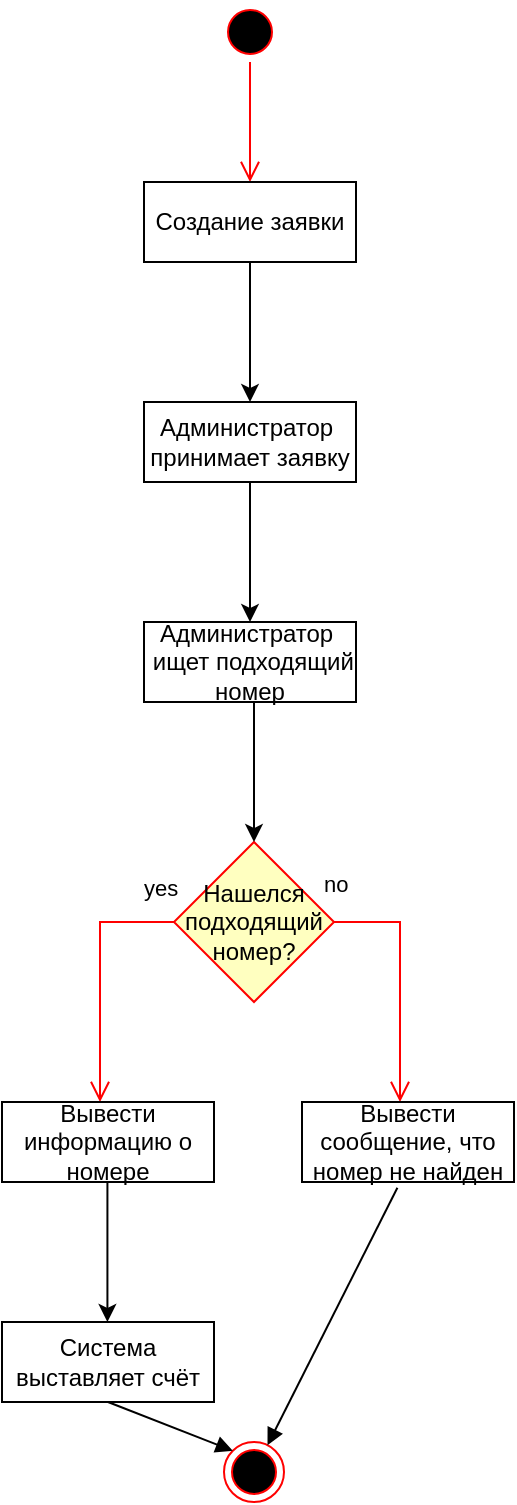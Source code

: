 <mxfile version="20.6.0" type="device"><diagram id="1lxZCYnFscGEQPpjhnhe" name="Страница 1"><mxGraphModel dx="1483" dy="781" grid="1" gridSize="10" guides="1" tooltips="1" connect="1" arrows="1" fold="1" page="1" pageScale="1" pageWidth="827" pageHeight="1169" math="0" shadow="0"><root><mxCell id="0"/><mxCell id="1" parent="0"/><mxCell id="Ij-mmcF7UM5DsKZ4tCo_-1" value="" style="ellipse;html=1;shape=startState;fillColor=#000000;strokeColor=#ff0000;" vertex="1" parent="1"><mxGeometry x="399" y="10" width="30" height="30" as="geometry"/></mxCell><mxCell id="Ij-mmcF7UM5DsKZ4tCo_-2" value="" style="edgeStyle=orthogonalEdgeStyle;html=1;verticalAlign=bottom;endArrow=open;endSize=8;strokeColor=#ff0000;rounded=0;" edge="1" source="Ij-mmcF7UM5DsKZ4tCo_-1" parent="1"><mxGeometry relative="1" as="geometry"><mxPoint x="414" y="100" as="targetPoint"/></mxGeometry></mxCell><mxCell id="Ij-mmcF7UM5DsKZ4tCo_-4" value="Создание заявки" style="rounded=0;whiteSpace=wrap;html=1;" vertex="1" parent="1"><mxGeometry x="361" y="100" width="106" height="40" as="geometry"/></mxCell><mxCell id="Ij-mmcF7UM5DsKZ4tCo_-5" value="Администратор&amp;nbsp;&lt;br&gt;принимает заявку" style="rounded=0;whiteSpace=wrap;html=1;" vertex="1" parent="1"><mxGeometry x="361" y="210" width="106" height="40" as="geometry"/></mxCell><mxCell id="Ij-mmcF7UM5DsKZ4tCo_-6" value="Администратор&amp;nbsp;&lt;br&gt;&amp;nbsp;ищет подходящий номер" style="rounded=0;whiteSpace=wrap;html=1;" vertex="1" parent="1"><mxGeometry x="361" y="320" width="106" height="40" as="geometry"/></mxCell><mxCell id="Ij-mmcF7UM5DsKZ4tCo_-7" value="Нашелся подходящий номер?" style="rhombus;whiteSpace=wrap;html=1;fillColor=#ffffc0;strokeColor=#ff0000;" vertex="1" parent="1"><mxGeometry x="376" y="430" width="80" height="80" as="geometry"/></mxCell><mxCell id="Ij-mmcF7UM5DsKZ4tCo_-8" value="no" style="edgeStyle=orthogonalEdgeStyle;html=1;align=left;verticalAlign=bottom;endArrow=open;endSize=8;strokeColor=#ff0000;rounded=0;exitX=1;exitY=0.5;exitDx=0;exitDy=0;" edge="1" source="Ij-mmcF7UM5DsKZ4tCo_-7" parent="1"><mxGeometry x="-1" y="12" relative="1" as="geometry"><mxPoint x="489" y="560" as="targetPoint"/><Array as="points"><mxPoint x="489" y="470"/><mxPoint x="489" y="560"/></Array><mxPoint x="-7" y="2" as="offset"/></mxGeometry></mxCell><mxCell id="Ij-mmcF7UM5DsKZ4tCo_-9" value="yes" style="edgeStyle=orthogonalEdgeStyle;html=1;align=left;verticalAlign=top;endArrow=open;endSize=8;strokeColor=#ff0000;rounded=0;" edge="1" source="Ij-mmcF7UM5DsKZ4tCo_-7" parent="1"><mxGeometry x="-0.732" y="-30" relative="1" as="geometry"><mxPoint x="339" y="560" as="targetPoint"/><Array as="points"><mxPoint x="339" y="470"/></Array><mxPoint as="offset"/></mxGeometry></mxCell><mxCell id="Ij-mmcF7UM5DsKZ4tCo_-13" value="" style="edgeStyle=orthogonalEdgeStyle;rounded=0;orthogonalLoop=1;jettySize=auto;html=1;" edge="1" parent="1"><mxGeometry relative="1" as="geometry"><mxPoint x="414" y="140" as="sourcePoint"/><mxPoint x="414" y="210" as="targetPoint"/></mxGeometry></mxCell><mxCell id="Ij-mmcF7UM5DsKZ4tCo_-16" value="" style="edgeStyle=orthogonalEdgeStyle;rounded=0;orthogonalLoop=1;jettySize=auto;html=1;" edge="1" parent="1"><mxGeometry relative="1" as="geometry"><mxPoint x="414" y="250" as="sourcePoint"/><mxPoint x="414" y="320" as="targetPoint"/></mxGeometry></mxCell><mxCell id="Ij-mmcF7UM5DsKZ4tCo_-17" value="" style="edgeStyle=orthogonalEdgeStyle;rounded=0;orthogonalLoop=1;jettySize=auto;html=1;entryX=0.5;entryY=0;entryDx=0;entryDy=0;" edge="1" parent="1" target="Ij-mmcF7UM5DsKZ4tCo_-7"><mxGeometry relative="1" as="geometry"><mxPoint x="414" y="360" as="sourcePoint"/><mxPoint x="414" y="430" as="targetPoint"/><Array as="points"><mxPoint x="416" y="360"/></Array></mxGeometry></mxCell><mxCell id="Ij-mmcF7UM5DsKZ4tCo_-18" value="Вывести сообщение, что номер не найден" style="rounded=0;whiteSpace=wrap;html=1;" vertex="1" parent="1"><mxGeometry x="440" y="560" width="106" height="40" as="geometry"/></mxCell><mxCell id="Ij-mmcF7UM5DsKZ4tCo_-19" value="Вывести информацию о номере" style="rounded=0;whiteSpace=wrap;html=1;" vertex="1" parent="1"><mxGeometry x="290" y="560" width="106" height="40" as="geometry"/></mxCell><mxCell id="Ij-mmcF7UM5DsKZ4tCo_-20" value="Система выставляет счёт" style="rounded=0;whiteSpace=wrap;html=1;" vertex="1" parent="1"><mxGeometry x="290" y="670" width="106" height="40" as="geometry"/></mxCell><mxCell id="Ij-mmcF7UM5DsKZ4tCo_-21" value="" style="edgeStyle=orthogonalEdgeStyle;rounded=0;orthogonalLoop=1;jettySize=auto;html=1;" edge="1" parent="1"><mxGeometry relative="1" as="geometry"><mxPoint x="342.71" y="600" as="sourcePoint"/><mxPoint x="342.71" y="670" as="targetPoint"/></mxGeometry></mxCell><mxCell id="Ij-mmcF7UM5DsKZ4tCo_-22" value="" style="ellipse;html=1;shape=endState;fillColor=#000000;strokeColor=#ff0000;" vertex="1" parent="1"><mxGeometry x="401" y="730" width="30" height="30" as="geometry"/></mxCell><mxCell id="Ij-mmcF7UM5DsKZ4tCo_-24" value="" style="html=1;verticalAlign=bottom;labelBackgroundColor=none;endArrow=block;endFill=1;endSize=6;align=left;rounded=0;exitX=0.45;exitY=1.072;exitDx=0;exitDy=0;exitPerimeter=0;" edge="1" parent="1" source="Ij-mmcF7UM5DsKZ4tCo_-18" target="Ij-mmcF7UM5DsKZ4tCo_-22"><mxGeometry x="-1" relative="1" as="geometry"><mxPoint x="460" y="700" as="sourcePoint"/><mxPoint x="620" y="700" as="targetPoint"/></mxGeometry></mxCell><mxCell id="Ij-mmcF7UM5DsKZ4tCo_-26" value="" style="html=1;verticalAlign=bottom;labelBackgroundColor=none;endArrow=block;endFill=1;endSize=6;align=left;rounded=0;exitX=0.5;exitY=1;exitDx=0;exitDy=0;entryX=0;entryY=0;entryDx=0;entryDy=0;" edge="1" parent="1" source="Ij-mmcF7UM5DsKZ4tCo_-20" target="Ij-mmcF7UM5DsKZ4tCo_-22"><mxGeometry x="-1" relative="1" as="geometry"><mxPoint x="497.7" y="612.88" as="sourcePoint"/><mxPoint x="431.23" y="790.941" as="targetPoint"/></mxGeometry></mxCell></root></mxGraphModel></diagram></mxfile>